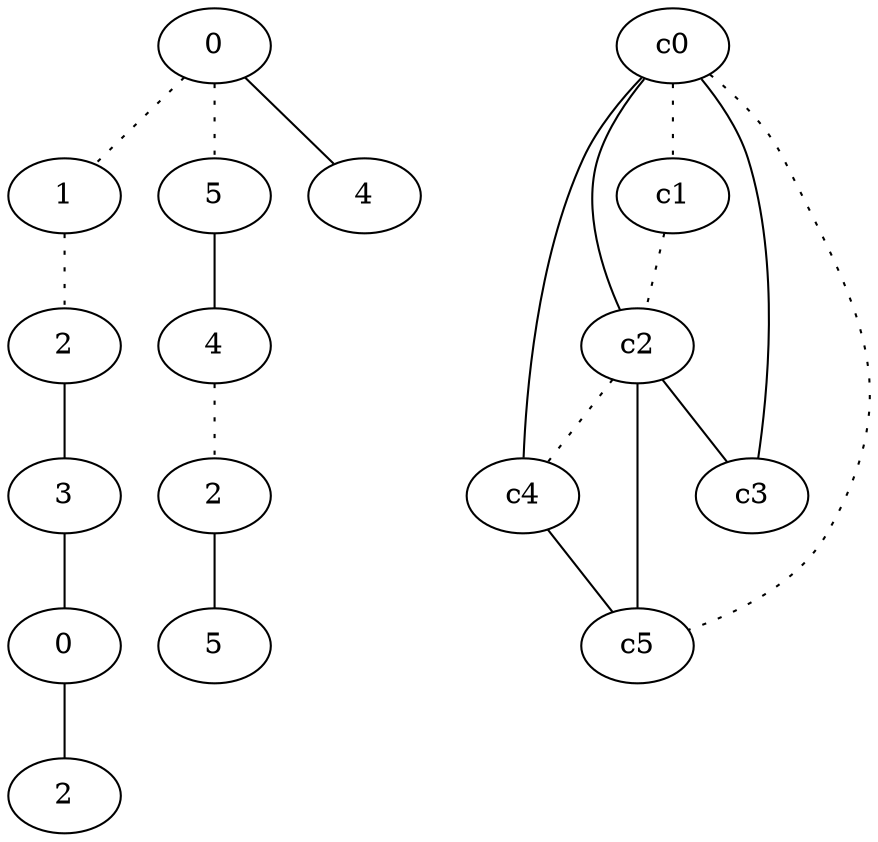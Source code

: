 graph {
a0[label=0];
a1[label=1];
a2[label=2];
a3[label=3];
a4[label=0];
a5[label=2];
a6[label=5];
a7[label=4];
a8[label=2];
a9[label=5];
a10[label=4];
a0 -- a1 [style=dotted];
a0 -- a6 [style=dotted];
a0 -- a10;
a1 -- a2 [style=dotted];
a2 -- a3;
a3 -- a4;
a4 -- a5;
a6 -- a7;
a7 -- a8 [style=dotted];
a8 -- a9;
c0 -- c1 [style=dotted];
c0 -- c2;
c0 -- c3;
c0 -- c4;
c0 -- c5 [style=dotted];
c1 -- c2 [style=dotted];
c2 -- c3;
c2 -- c4 [style=dotted];
c2 -- c5;
c4 -- c5;
}
